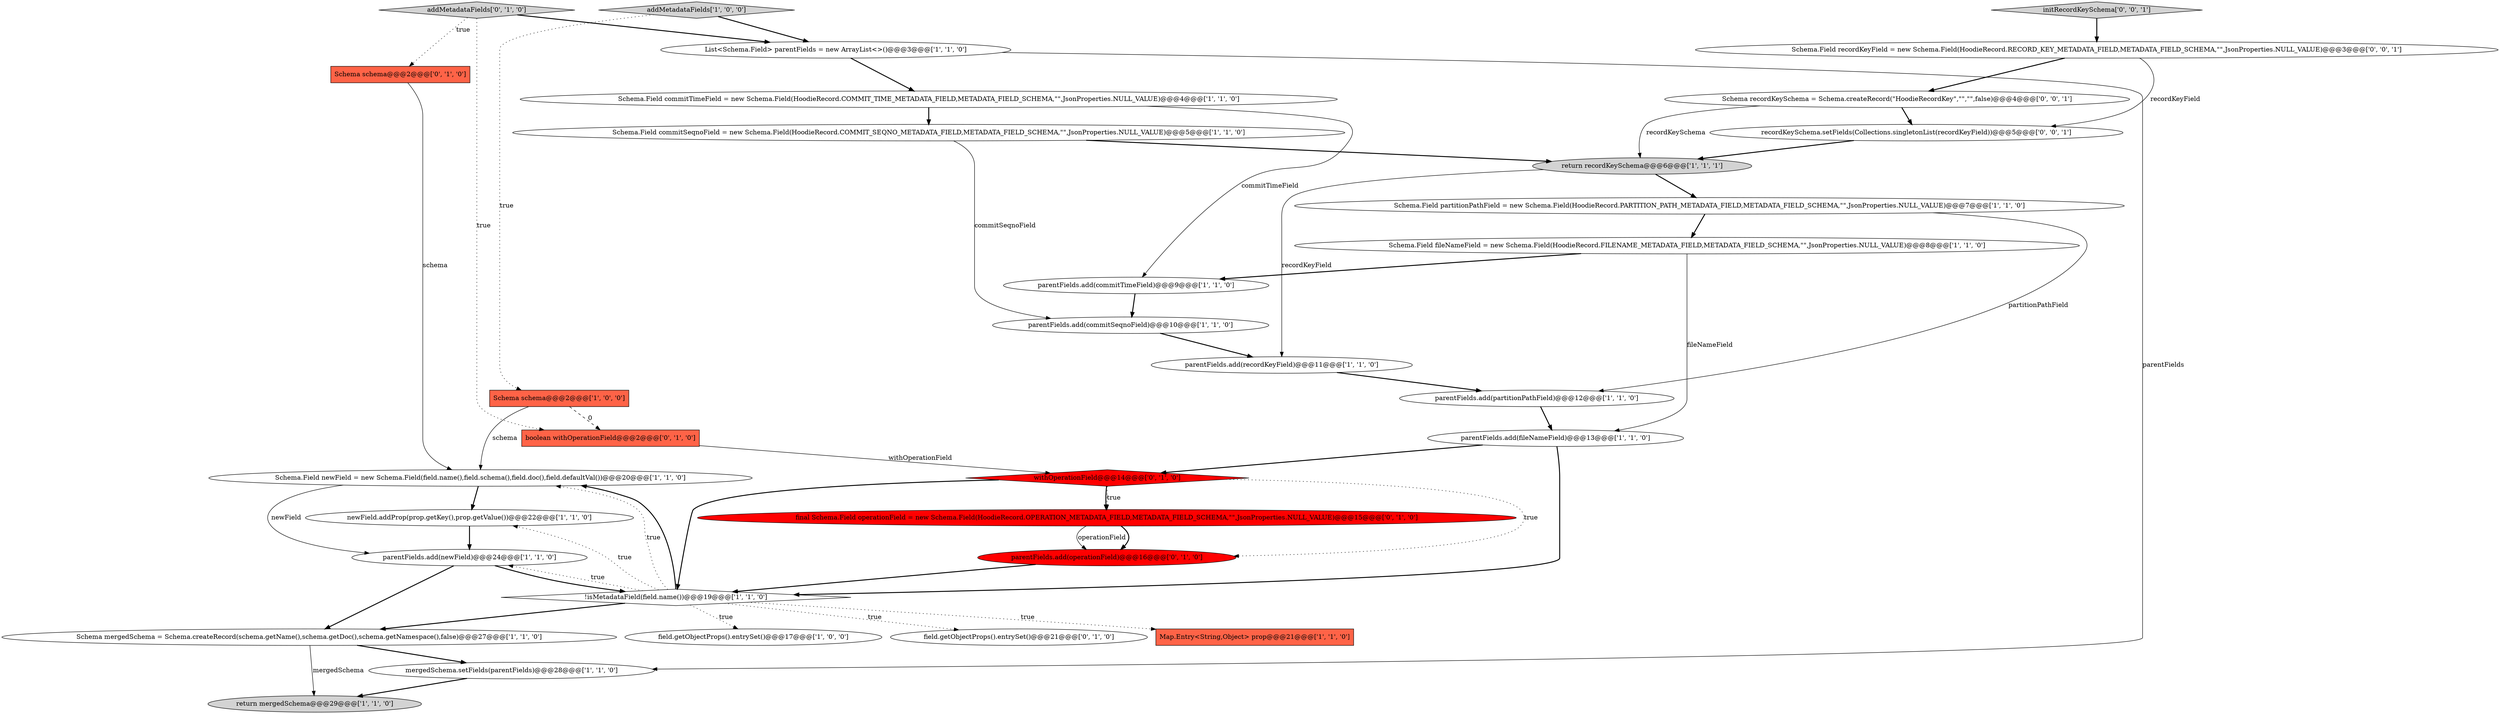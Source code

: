 digraph {
27 [style = filled, label = "Schema schema@@@2@@@['0', '1', '0']", fillcolor = tomato, shape = box image = "AAA0AAABBB2BBB"];
23 [style = filled, label = "final Schema.Field operationField = new Schema.Field(HoodieRecord.OPERATION_METADATA_FIELD,METADATA_FIELD_SCHEMA,\"\",JsonProperties.NULL_VALUE)@@@15@@@['0', '1', '0']", fillcolor = red, shape = ellipse image = "AAA1AAABBB2BBB"];
10 [style = filled, label = "return recordKeySchema@@@6@@@['1', '1', '1']", fillcolor = lightgray, shape = ellipse image = "AAA0AAABBB1BBB"];
4 [style = filled, label = "Schema mergedSchema = Schema.createRecord(schema.getName(),schema.getDoc(),schema.getNamespace(),false)@@@27@@@['1', '1', '0']", fillcolor = white, shape = ellipse image = "AAA0AAABBB1BBB"];
22 [style = filled, label = "field.getObjectProps().entrySet()@@@21@@@['0', '1', '0']", fillcolor = white, shape = ellipse image = "AAA0AAABBB2BBB"];
9 [style = filled, label = "parentFields.add(commitTimeField)@@@9@@@['1', '1', '0']", fillcolor = white, shape = ellipse image = "AAA0AAABBB1BBB"];
15 [style = filled, label = "!isMetadataField(field.name())@@@19@@@['1', '1', '0']", fillcolor = white, shape = diamond image = "AAA0AAABBB1BBB"];
12 [style = filled, label = "parentFields.add(partitionPathField)@@@12@@@['1', '1', '0']", fillcolor = white, shape = ellipse image = "AAA0AAABBB1BBB"];
28 [style = filled, label = "boolean withOperationField@@@2@@@['0', '1', '0']", fillcolor = tomato, shape = box image = "AAA1AAABBB2BBB"];
29 [style = filled, label = "Schema recordKeySchema = Schema.createRecord(\"HoodieRecordKey\",\"\",\"\",false)@@@4@@@['0', '0', '1']", fillcolor = white, shape = ellipse image = "AAA0AAABBB3BBB"];
6 [style = filled, label = "parentFields.add(commitSeqnoField)@@@10@@@['1', '1', '0']", fillcolor = white, shape = ellipse image = "AAA0AAABBB1BBB"];
7 [style = filled, label = "parentFields.add(recordKeyField)@@@11@@@['1', '1', '0']", fillcolor = white, shape = ellipse image = "AAA0AAABBB1BBB"];
8 [style = filled, label = "Map.Entry<String,Object> prop@@@21@@@['1', '1', '0']", fillcolor = tomato, shape = box image = "AAA0AAABBB1BBB"];
18 [style = filled, label = "Schema.Field fileNameField = new Schema.Field(HoodieRecord.FILENAME_METADATA_FIELD,METADATA_FIELD_SCHEMA,\"\",JsonProperties.NULL_VALUE)@@@8@@@['1', '1', '0']", fillcolor = white, shape = ellipse image = "AAA0AAABBB1BBB"];
32 [style = filled, label = "initRecordKeySchema['0', '0', '1']", fillcolor = lightgray, shape = diamond image = "AAA0AAABBB3BBB"];
21 [style = filled, label = "newField.addProp(prop.getKey(),prop.getValue())@@@22@@@['1', '1', '0']", fillcolor = white, shape = ellipse image = "AAA0AAABBB1BBB"];
14 [style = filled, label = "Schema.Field commitTimeField = new Schema.Field(HoodieRecord.COMMIT_TIME_METADATA_FIELD,METADATA_FIELD_SCHEMA,\"\",JsonProperties.NULL_VALUE)@@@4@@@['1', '1', '0']", fillcolor = white, shape = ellipse image = "AAA0AAABBB1BBB"];
20 [style = filled, label = "parentFields.add(newField)@@@24@@@['1', '1', '0']", fillcolor = white, shape = ellipse image = "AAA0AAABBB1BBB"];
24 [style = filled, label = "addMetadataFields['0', '1', '0']", fillcolor = lightgray, shape = diamond image = "AAA0AAABBB2BBB"];
13 [style = filled, label = "List<Schema.Field> parentFields = new ArrayList<>()@@@3@@@['1', '1', '0']", fillcolor = white, shape = ellipse image = "AAA0AAABBB1BBB"];
2 [style = filled, label = "Schema schema@@@2@@@['1', '0', '0']", fillcolor = tomato, shape = box image = "AAA1AAABBB1BBB"];
16 [style = filled, label = "mergedSchema.setFields(parentFields)@@@28@@@['1', '1', '0']", fillcolor = white, shape = ellipse image = "AAA0AAABBB1BBB"];
26 [style = filled, label = "parentFields.add(operationField)@@@16@@@['0', '1', '0']", fillcolor = red, shape = ellipse image = "AAA1AAABBB2BBB"];
11 [style = filled, label = "return mergedSchema@@@29@@@['1', '1', '0']", fillcolor = lightgray, shape = ellipse image = "AAA0AAABBB1BBB"];
1 [style = filled, label = "field.getObjectProps().entrySet()@@@17@@@['1', '0', '0']", fillcolor = white, shape = ellipse image = "AAA0AAABBB1BBB"];
3 [style = filled, label = "Schema.Field commitSeqnoField = new Schema.Field(HoodieRecord.COMMIT_SEQNO_METADATA_FIELD,METADATA_FIELD_SCHEMA,\"\",JsonProperties.NULL_VALUE)@@@5@@@['1', '1', '0']", fillcolor = white, shape = ellipse image = "AAA0AAABBB1BBB"];
5 [style = filled, label = "addMetadataFields['1', '0', '0']", fillcolor = lightgray, shape = diamond image = "AAA0AAABBB1BBB"];
19 [style = filled, label = "parentFields.add(fileNameField)@@@13@@@['1', '1', '0']", fillcolor = white, shape = ellipse image = "AAA0AAABBB1BBB"];
30 [style = filled, label = "Schema.Field recordKeyField = new Schema.Field(HoodieRecord.RECORD_KEY_METADATA_FIELD,METADATA_FIELD_SCHEMA,\"\",JsonProperties.NULL_VALUE)@@@3@@@['0', '0', '1']", fillcolor = white, shape = ellipse image = "AAA0AAABBB3BBB"];
25 [style = filled, label = "withOperationField@@@14@@@['0', '1', '0']", fillcolor = red, shape = diamond image = "AAA1AAABBB2BBB"];
0 [style = filled, label = "Schema.Field newField = new Schema.Field(field.name(),field.schema(),field.doc(),field.defaultVal())@@@20@@@['1', '1', '0']", fillcolor = white, shape = ellipse image = "AAA0AAABBB1BBB"];
31 [style = filled, label = "recordKeySchema.setFields(Collections.singletonList(recordKeyField))@@@5@@@['0', '0', '1']", fillcolor = white, shape = ellipse image = "AAA0AAABBB3BBB"];
17 [style = filled, label = "Schema.Field partitionPathField = new Schema.Field(HoodieRecord.PARTITION_PATH_METADATA_FIELD,METADATA_FIELD_SCHEMA,\"\",JsonProperties.NULL_VALUE)@@@7@@@['1', '1', '0']", fillcolor = white, shape = ellipse image = "AAA0AAABBB1BBB"];
14->3 [style = bold, label=""];
16->11 [style = bold, label=""];
7->12 [style = bold, label=""];
25->23 [style = bold, label=""];
29->31 [style = bold, label=""];
23->26 [style = bold, label=""];
15->20 [style = dotted, label="true"];
15->22 [style = dotted, label="true"];
10->17 [style = bold, label=""];
0->21 [style = bold, label=""];
17->12 [style = solid, label="partitionPathField"];
28->25 [style = solid, label="withOperationField"];
15->21 [style = dotted, label="true"];
0->20 [style = solid, label="newField"];
32->30 [style = bold, label=""];
15->0 [style = dotted, label="true"];
23->26 [style = solid, label="operationField"];
24->27 [style = dotted, label="true"];
24->28 [style = dotted, label="true"];
30->29 [style = bold, label=""];
19->25 [style = bold, label=""];
9->6 [style = bold, label=""];
20->4 [style = bold, label=""];
10->7 [style = solid, label="recordKeyField"];
3->10 [style = bold, label=""];
3->6 [style = solid, label="commitSeqnoField"];
13->16 [style = solid, label="parentFields"];
30->31 [style = solid, label="recordKeyField"];
21->20 [style = bold, label=""];
18->19 [style = solid, label="fileNameField"];
15->8 [style = dotted, label="true"];
31->10 [style = bold, label=""];
15->1 [style = dotted, label="true"];
15->0 [style = bold, label=""];
5->13 [style = bold, label=""];
29->10 [style = solid, label="recordKeySchema"];
15->4 [style = bold, label=""];
18->9 [style = bold, label=""];
26->15 [style = bold, label=""];
4->11 [style = solid, label="mergedSchema"];
14->9 [style = solid, label="commitTimeField"];
25->15 [style = bold, label=""];
2->28 [style = dashed, label="0"];
2->0 [style = solid, label="schema"];
25->23 [style = dotted, label="true"];
19->15 [style = bold, label=""];
6->7 [style = bold, label=""];
12->19 [style = bold, label=""];
27->0 [style = solid, label="schema"];
20->15 [style = bold, label=""];
13->14 [style = bold, label=""];
25->26 [style = dotted, label="true"];
17->18 [style = bold, label=""];
4->16 [style = bold, label=""];
5->2 [style = dotted, label="true"];
24->13 [style = bold, label=""];
}
